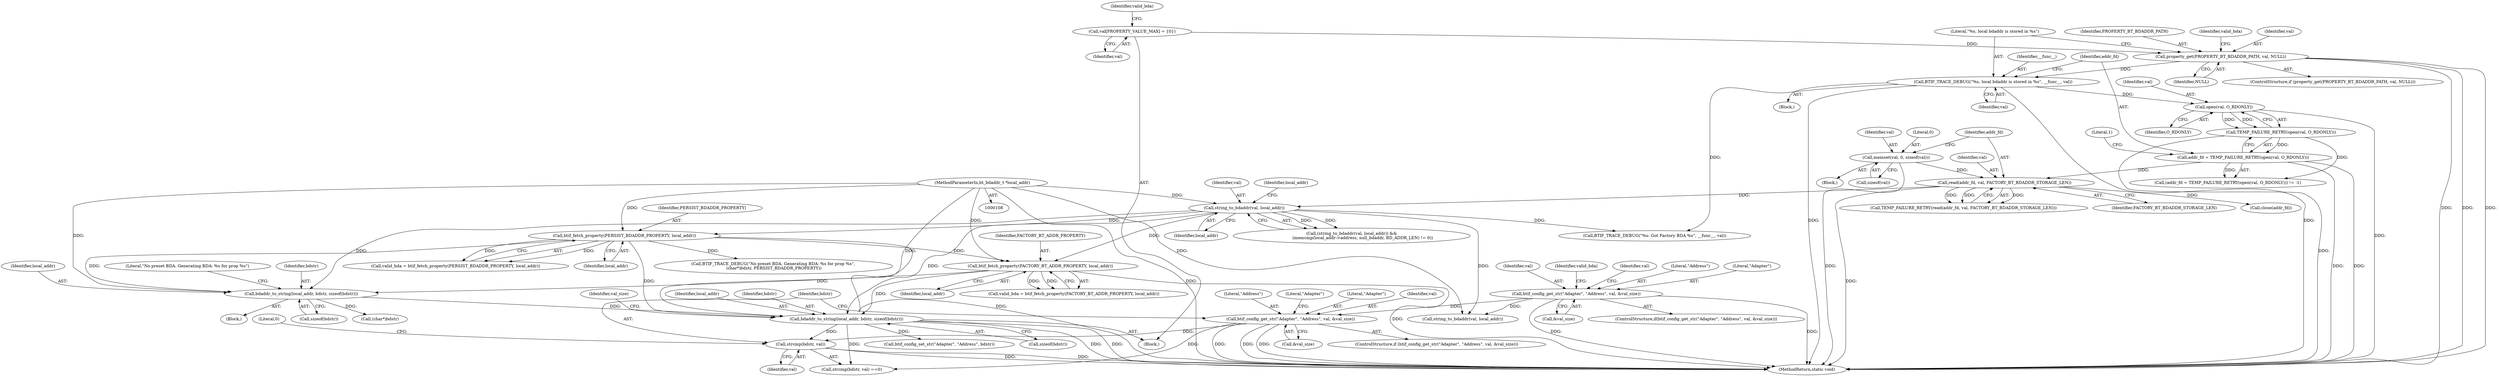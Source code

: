 digraph "0_Android_472271b153c5dc53c28beac55480a8d8434b2d5c_12@API" {
"1000339" [label="(Call,strcmp(bdstr, val))"];
"1000320" [label="(Call,bdaddr_to_string(local_addr, bdstr, sizeof(bdstr)))"];
"1000297" [label="(Call,bdaddr_to_string(local_addr, bdstr, sizeof(bdstr)))"];
"1000209" [label="(Call,btif_fetch_property(PERSIST_BDADDR_PROPERTY, local_addr))"];
"1000159" [label="(Call,string_to_bdaddr(val, local_addr))"];
"1000153" [label="(Call,read(addr_fd, val, FACTORY_BT_BDADDR_STORAGE_LEN))"];
"1000138" [label="(Call,addr_fd = TEMP_FAILURE_RETRY(open(val, O_RDONLY)))"];
"1000140" [label="(Call,TEMP_FAILURE_RETRY(open(val, O_RDONLY)))"];
"1000141" [label="(Call,open(val, O_RDONLY))"];
"1000132" [label="(Call,BTIF_TRACE_DEBUG(\"%s, local bdaddr is stored in %s\", __func__, val))"];
"1000126" [label="(Call,property_get(PROPERTY_BT_BDADDR_PATH, val, NULL))"];
"1000112" [label="(Call,val[PROPERTY_VALUE_MAX] = {0})"];
"1000147" [label="(Call,memset(val, 0, sizeof(val)))"];
"1000109" [label="(MethodParameterIn,bt_bdaddr_t *local_addr)"];
"1000218" [label="(Call,btif_fetch_property(FACTORY_BT_ADDR_PROPERTY, local_addr))"];
"1000330" [label="(Call,btif_config_get_str(\"Adapter\", \"Address\", val, &val_size))"];
"1000189" [label="(Call,btif_config_get_str(\"Adapter\", \"Address\", val, &val_size))"];
"1000334" [label="(Call,&val_size)"];
"1000219" [label="(Identifier,FACTORY_BT_ADDR_PROPERTY)"];
"1000129" [label="(Identifier,NULL)"];
"1000211" [label="(Identifier,local_addr)"];
"1000339" [label="(Call,strcmp(bdstr, val))"];
"1000216" [label="(Call,valid_bda = btif_fetch_property(FACTORY_BT_ADDR_PROPERTY, local_addr))"];
"1000160" [label="(Identifier,val)"];
"1000298" [label="(Identifier,local_addr)"];
"1000132" [label="(Call,BTIF_TRACE_DEBUG(\"%s, local bdaddr is stored in %s\", __func__, val))"];
"1000333" [label="(Identifier,val)"];
"1000224" [label="(Block,)"];
"1000210" [label="(Identifier,PERSIST_BDADDR_PROPERTY)"];
"1000134" [label="(Identifier,__func__)"];
"1000155" [label="(Identifier,val)"];
"1000346" [label="(Literal,\"Adapter\")"];
"1000126" [label="(Call,property_get(PROPERTY_BT_BDADDR_PATH, val, NULL))"];
"1000174" [label="(Call,BTIF_TRACE_DEBUG(\"%s: Got Factory BDA %s\", __func__, val))"];
"1000302" [label="(Call,BTIF_TRACE_DEBUG(\"No preset BDA. Generating BDA: %s for prop %s\",\n (char*)bdstr, PERSIST_BDADDR_PROPERTY))"];
"1000128" [label="(Identifier,val)"];
"1000209" [label="(Call,btif_fetch_property(PERSIST_BDADDR_PROPERTY, local_addr))"];
"1000332" [label="(Literal,\"Address\")"];
"1000138" [label="(Call,addr_fd = TEMP_FAILURE_RETRY(open(val, O_RDONLY)))"];
"1000342" [label="(Literal,0)"];
"1000331" [label="(Literal,\"Adapter\")"];
"1000112" [label="(Call,val[PROPERTY_VALUE_MAX] = {0})"];
"1000338" [label="(Call,strcmp(bdstr, val) ==0)"];
"1000148" [label="(Identifier,val)"];
"1000154" [label="(Identifier,addr_fd)"];
"1000193" [label="(Call,&val_size)"];
"1000142" [label="(Identifier,val)"];
"1000322" [label="(Identifier,bdstr)"];
"1000297" [label="(Call,bdaddr_to_string(local_addr, bdstr, sizeof(bdstr)))"];
"1000149" [label="(Literal,0)"];
"1000345" [label="(Call,btif_config_set_str(\"Adapter\", \"Address\", bdstr))"];
"1000125" [label="(ControlStructure,if (property_get(PROPERTY_BT_BDADDR_PATH, val, NULL)))"];
"1000110" [label="(Block,)"];
"1000299" [label="(Identifier,bdstr)"];
"1000116" [label="(Identifier,valid_bda)"];
"1000133" [label="(Literal,\"%s, local bdaddr is stored in %s\")"];
"1000109" [label="(MethodParameterIn,bt_bdaddr_t *local_addr)"];
"1000205" [label="(Identifier,valid_bda)"];
"1000197" [label="(Identifier,val)"];
"1000130" [label="(Block,)"];
"1000158" [label="(Call,(string_to_bdaddr(val, local_addr)) &&\n                 (memcmp(local_addr->address, null_bdaddr, BD_ADDR_LEN) != 0))"];
"1000113" [label="(Identifier,val)"];
"1000165" [label="(Identifier,local_addr)"];
"1000323" [label="(Call,sizeof(bdstr))"];
"1000300" [label="(Call,sizeof(bdstr))"];
"1000320" [label="(Call,bdaddr_to_string(local_addr, bdstr, sizeof(bdstr)))"];
"1000159" [label="(Call,string_to_bdaddr(val, local_addr))"];
"1000156" [label="(Identifier,FACTORY_BT_BDADDR_STORAGE_LEN)"];
"1000326" [label="(Identifier,val_size)"];
"1000189" [label="(Call,btif_config_get_str(\"Adapter\", \"Address\", val, &val_size))"];
"1000303" [label="(Literal,\"No preset BDA. Generating BDA: %s for prop %s\")"];
"1000147" [label="(Call,memset(val, 0, sizeof(val)))"];
"1000141" [label="(Call,open(val, O_RDONLY))"];
"1000150" [label="(Call,sizeof(val))"];
"1000340" [label="(Identifier,bdstr)"];
"1000191" [label="(Literal,\"Address\")"];
"1000190" [label="(Literal,\"Adapter\")"];
"1000152" [label="(Call,TEMP_FAILURE_RETRY(read(addr_fd, val, FACTORY_BT_BDADDR_STORAGE_LEN)))"];
"1000127" [label="(Identifier,PROPERTY_BT_BDADDR_PATH)"];
"1000137" [label="(Call,(addr_fd = TEMP_FAILURE_RETRY(open(val, O_RDONLY))) != -1)"];
"1000140" [label="(Call,TEMP_FAILURE_RETRY(open(val, O_RDONLY)))"];
"1000153" [label="(Call,read(addr_fd, val, FACTORY_BT_BDADDR_STORAGE_LEN))"];
"1000145" [label="(Literal,1)"];
"1000341" [label="(Identifier,val)"];
"1000218" [label="(Call,btif_fetch_property(FACTORY_BT_ADDR_PROPERTY, local_addr))"];
"1000321" [label="(Identifier,local_addr)"];
"1000139" [label="(Identifier,addr_fd)"];
"1000161" [label="(Identifier,local_addr)"];
"1000207" [label="(Call,valid_bda = btif_fetch_property(PERSIST_BDADDR_PROPERTY, local_addr))"];
"1000349" [label="(MethodReturn,static void)"];
"1000143" [label="(Identifier,O_RDONLY)"];
"1000220" [label="(Identifier,local_addr)"];
"1000135" [label="(Identifier,val)"];
"1000304" [label="(Call,(char*)bdstr)"];
"1000188" [label="(ControlStructure,if(btif_config_get_str(\"Adapter\", \"Address\", val, &val_size)))"];
"1000196" [label="(Call,string_to_bdaddr(val, local_addr))"];
"1000192" [label="(Identifier,val)"];
"1000329" [label="(ControlStructure,if (btif_config_get_str(\"Adapter\", \"Address\", val, &val_size)))"];
"1000330" [label="(Call,btif_config_get_str(\"Adapter\", \"Address\", val, &val_size))"];
"1000178" [label="(Call,close(addr_fd))"];
"1000182" [label="(Identifier,valid_bda)"];
"1000146" [label="(Block,)"];
"1000339" -> "1000338"  [label="AST: "];
"1000339" -> "1000341"  [label="CFG: "];
"1000340" -> "1000339"  [label="AST: "];
"1000341" -> "1000339"  [label="AST: "];
"1000342" -> "1000339"  [label="CFG: "];
"1000339" -> "1000349"  [label="DDG: "];
"1000339" -> "1000349"  [label="DDG: "];
"1000320" -> "1000339"  [label="DDG: "];
"1000330" -> "1000339"  [label="DDG: "];
"1000320" -> "1000110"  [label="AST: "];
"1000320" -> "1000323"  [label="CFG: "];
"1000321" -> "1000320"  [label="AST: "];
"1000322" -> "1000320"  [label="AST: "];
"1000323" -> "1000320"  [label="AST: "];
"1000326" -> "1000320"  [label="CFG: "];
"1000320" -> "1000349"  [label="DDG: "];
"1000320" -> "1000349"  [label="DDG: "];
"1000297" -> "1000320"  [label="DDG: "];
"1000209" -> "1000320"  [label="DDG: "];
"1000218" -> "1000320"  [label="DDG: "];
"1000159" -> "1000320"  [label="DDG: "];
"1000109" -> "1000320"  [label="DDG: "];
"1000320" -> "1000338"  [label="DDG: "];
"1000320" -> "1000345"  [label="DDG: "];
"1000297" -> "1000224"  [label="AST: "];
"1000297" -> "1000300"  [label="CFG: "];
"1000298" -> "1000297"  [label="AST: "];
"1000299" -> "1000297"  [label="AST: "];
"1000300" -> "1000297"  [label="AST: "];
"1000303" -> "1000297"  [label="CFG: "];
"1000209" -> "1000297"  [label="DDG: "];
"1000218" -> "1000297"  [label="DDG: "];
"1000159" -> "1000297"  [label="DDG: "];
"1000109" -> "1000297"  [label="DDG: "];
"1000297" -> "1000304"  [label="DDG: "];
"1000209" -> "1000207"  [label="AST: "];
"1000209" -> "1000211"  [label="CFG: "];
"1000210" -> "1000209"  [label="AST: "];
"1000211" -> "1000209"  [label="AST: "];
"1000207" -> "1000209"  [label="CFG: "];
"1000209" -> "1000349"  [label="DDG: "];
"1000209" -> "1000207"  [label="DDG: "];
"1000209" -> "1000207"  [label="DDG: "];
"1000159" -> "1000209"  [label="DDG: "];
"1000109" -> "1000209"  [label="DDG: "];
"1000209" -> "1000218"  [label="DDG: "];
"1000209" -> "1000302"  [label="DDG: "];
"1000159" -> "1000158"  [label="AST: "];
"1000159" -> "1000161"  [label="CFG: "];
"1000160" -> "1000159"  [label="AST: "];
"1000161" -> "1000159"  [label="AST: "];
"1000165" -> "1000159"  [label="CFG: "];
"1000158" -> "1000159"  [label="CFG: "];
"1000159" -> "1000158"  [label="DDG: "];
"1000159" -> "1000158"  [label="DDG: "];
"1000153" -> "1000159"  [label="DDG: "];
"1000109" -> "1000159"  [label="DDG: "];
"1000159" -> "1000174"  [label="DDG: "];
"1000159" -> "1000196"  [label="DDG: "];
"1000159" -> "1000218"  [label="DDG: "];
"1000153" -> "1000152"  [label="AST: "];
"1000153" -> "1000156"  [label="CFG: "];
"1000154" -> "1000153"  [label="AST: "];
"1000155" -> "1000153"  [label="AST: "];
"1000156" -> "1000153"  [label="AST: "];
"1000152" -> "1000153"  [label="CFG: "];
"1000153" -> "1000349"  [label="DDG: "];
"1000153" -> "1000152"  [label="DDG: "];
"1000153" -> "1000152"  [label="DDG: "];
"1000153" -> "1000152"  [label="DDG: "];
"1000138" -> "1000153"  [label="DDG: "];
"1000147" -> "1000153"  [label="DDG: "];
"1000153" -> "1000178"  [label="DDG: "];
"1000138" -> "1000137"  [label="AST: "];
"1000138" -> "1000140"  [label="CFG: "];
"1000139" -> "1000138"  [label="AST: "];
"1000140" -> "1000138"  [label="AST: "];
"1000145" -> "1000138"  [label="CFG: "];
"1000138" -> "1000349"  [label="DDG: "];
"1000138" -> "1000349"  [label="DDG: "];
"1000138" -> "1000137"  [label="DDG: "];
"1000140" -> "1000138"  [label="DDG: "];
"1000140" -> "1000141"  [label="CFG: "];
"1000141" -> "1000140"  [label="AST: "];
"1000140" -> "1000349"  [label="DDG: "];
"1000140" -> "1000137"  [label="DDG: "];
"1000141" -> "1000140"  [label="DDG: "];
"1000141" -> "1000140"  [label="DDG: "];
"1000141" -> "1000143"  [label="CFG: "];
"1000142" -> "1000141"  [label="AST: "];
"1000143" -> "1000141"  [label="AST: "];
"1000141" -> "1000349"  [label="DDG: "];
"1000132" -> "1000141"  [label="DDG: "];
"1000132" -> "1000130"  [label="AST: "];
"1000132" -> "1000135"  [label="CFG: "];
"1000133" -> "1000132"  [label="AST: "];
"1000134" -> "1000132"  [label="AST: "];
"1000135" -> "1000132"  [label="AST: "];
"1000139" -> "1000132"  [label="CFG: "];
"1000132" -> "1000349"  [label="DDG: "];
"1000132" -> "1000349"  [label="DDG: "];
"1000126" -> "1000132"  [label="DDG: "];
"1000132" -> "1000174"  [label="DDG: "];
"1000126" -> "1000125"  [label="AST: "];
"1000126" -> "1000129"  [label="CFG: "];
"1000127" -> "1000126"  [label="AST: "];
"1000128" -> "1000126"  [label="AST: "];
"1000129" -> "1000126"  [label="AST: "];
"1000133" -> "1000126"  [label="CFG: "];
"1000182" -> "1000126"  [label="CFG: "];
"1000126" -> "1000349"  [label="DDG: "];
"1000126" -> "1000349"  [label="DDG: "];
"1000126" -> "1000349"  [label="DDG: "];
"1000112" -> "1000126"  [label="DDG: "];
"1000112" -> "1000110"  [label="AST: "];
"1000112" -> "1000113"  [label="CFG: "];
"1000113" -> "1000112"  [label="AST: "];
"1000116" -> "1000112"  [label="CFG: "];
"1000147" -> "1000146"  [label="AST: "];
"1000147" -> "1000150"  [label="CFG: "];
"1000148" -> "1000147"  [label="AST: "];
"1000149" -> "1000147"  [label="AST: "];
"1000150" -> "1000147"  [label="AST: "];
"1000154" -> "1000147"  [label="CFG: "];
"1000147" -> "1000349"  [label="DDG: "];
"1000109" -> "1000108"  [label="AST: "];
"1000109" -> "1000349"  [label="DDG: "];
"1000109" -> "1000196"  [label="DDG: "];
"1000109" -> "1000218"  [label="DDG: "];
"1000218" -> "1000216"  [label="AST: "];
"1000218" -> "1000220"  [label="CFG: "];
"1000219" -> "1000218"  [label="AST: "];
"1000220" -> "1000218"  [label="AST: "];
"1000216" -> "1000218"  [label="CFG: "];
"1000218" -> "1000349"  [label="DDG: "];
"1000218" -> "1000216"  [label="DDG: "];
"1000218" -> "1000216"  [label="DDG: "];
"1000330" -> "1000329"  [label="AST: "];
"1000330" -> "1000334"  [label="CFG: "];
"1000331" -> "1000330"  [label="AST: "];
"1000332" -> "1000330"  [label="AST: "];
"1000333" -> "1000330"  [label="AST: "];
"1000334" -> "1000330"  [label="AST: "];
"1000340" -> "1000330"  [label="CFG: "];
"1000346" -> "1000330"  [label="CFG: "];
"1000330" -> "1000349"  [label="DDG: "];
"1000330" -> "1000349"  [label="DDG: "];
"1000330" -> "1000349"  [label="DDG: "];
"1000189" -> "1000330"  [label="DDG: "];
"1000330" -> "1000338"  [label="DDG: "];
"1000189" -> "1000188"  [label="AST: "];
"1000189" -> "1000193"  [label="CFG: "];
"1000190" -> "1000189"  [label="AST: "];
"1000191" -> "1000189"  [label="AST: "];
"1000192" -> "1000189"  [label="AST: "];
"1000193" -> "1000189"  [label="AST: "];
"1000197" -> "1000189"  [label="CFG: "];
"1000205" -> "1000189"  [label="CFG: "];
"1000189" -> "1000349"  [label="DDG: "];
"1000189" -> "1000349"  [label="DDG: "];
"1000189" -> "1000196"  [label="DDG: "];
}
